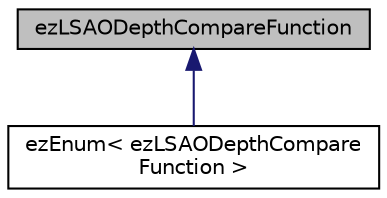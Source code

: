 digraph "ezLSAODepthCompareFunction"
{
 // LATEX_PDF_SIZE
  edge [fontname="Helvetica",fontsize="10",labelfontname="Helvetica",labelfontsize="10"];
  node [fontname="Helvetica",fontsize="10",shape=record];
  Node1 [label="ezLSAODepthCompareFunction",height=0.2,width=0.4,color="black", fillcolor="grey75", style="filled", fontcolor="black",tooltip="Defines the depth compare function to be used to decide sample weights."];
  Node1 -> Node2 [dir="back",color="midnightblue",fontsize="10",style="solid",fontname="Helvetica"];
  Node2 [label="ezEnum\< ezLSAODepthCompare\lFunction \>",height=0.2,width=0.4,color="black", fillcolor="white", style="filled",URL="$d6/dd9/structez_enum.htm",tooltip=" "];
}
